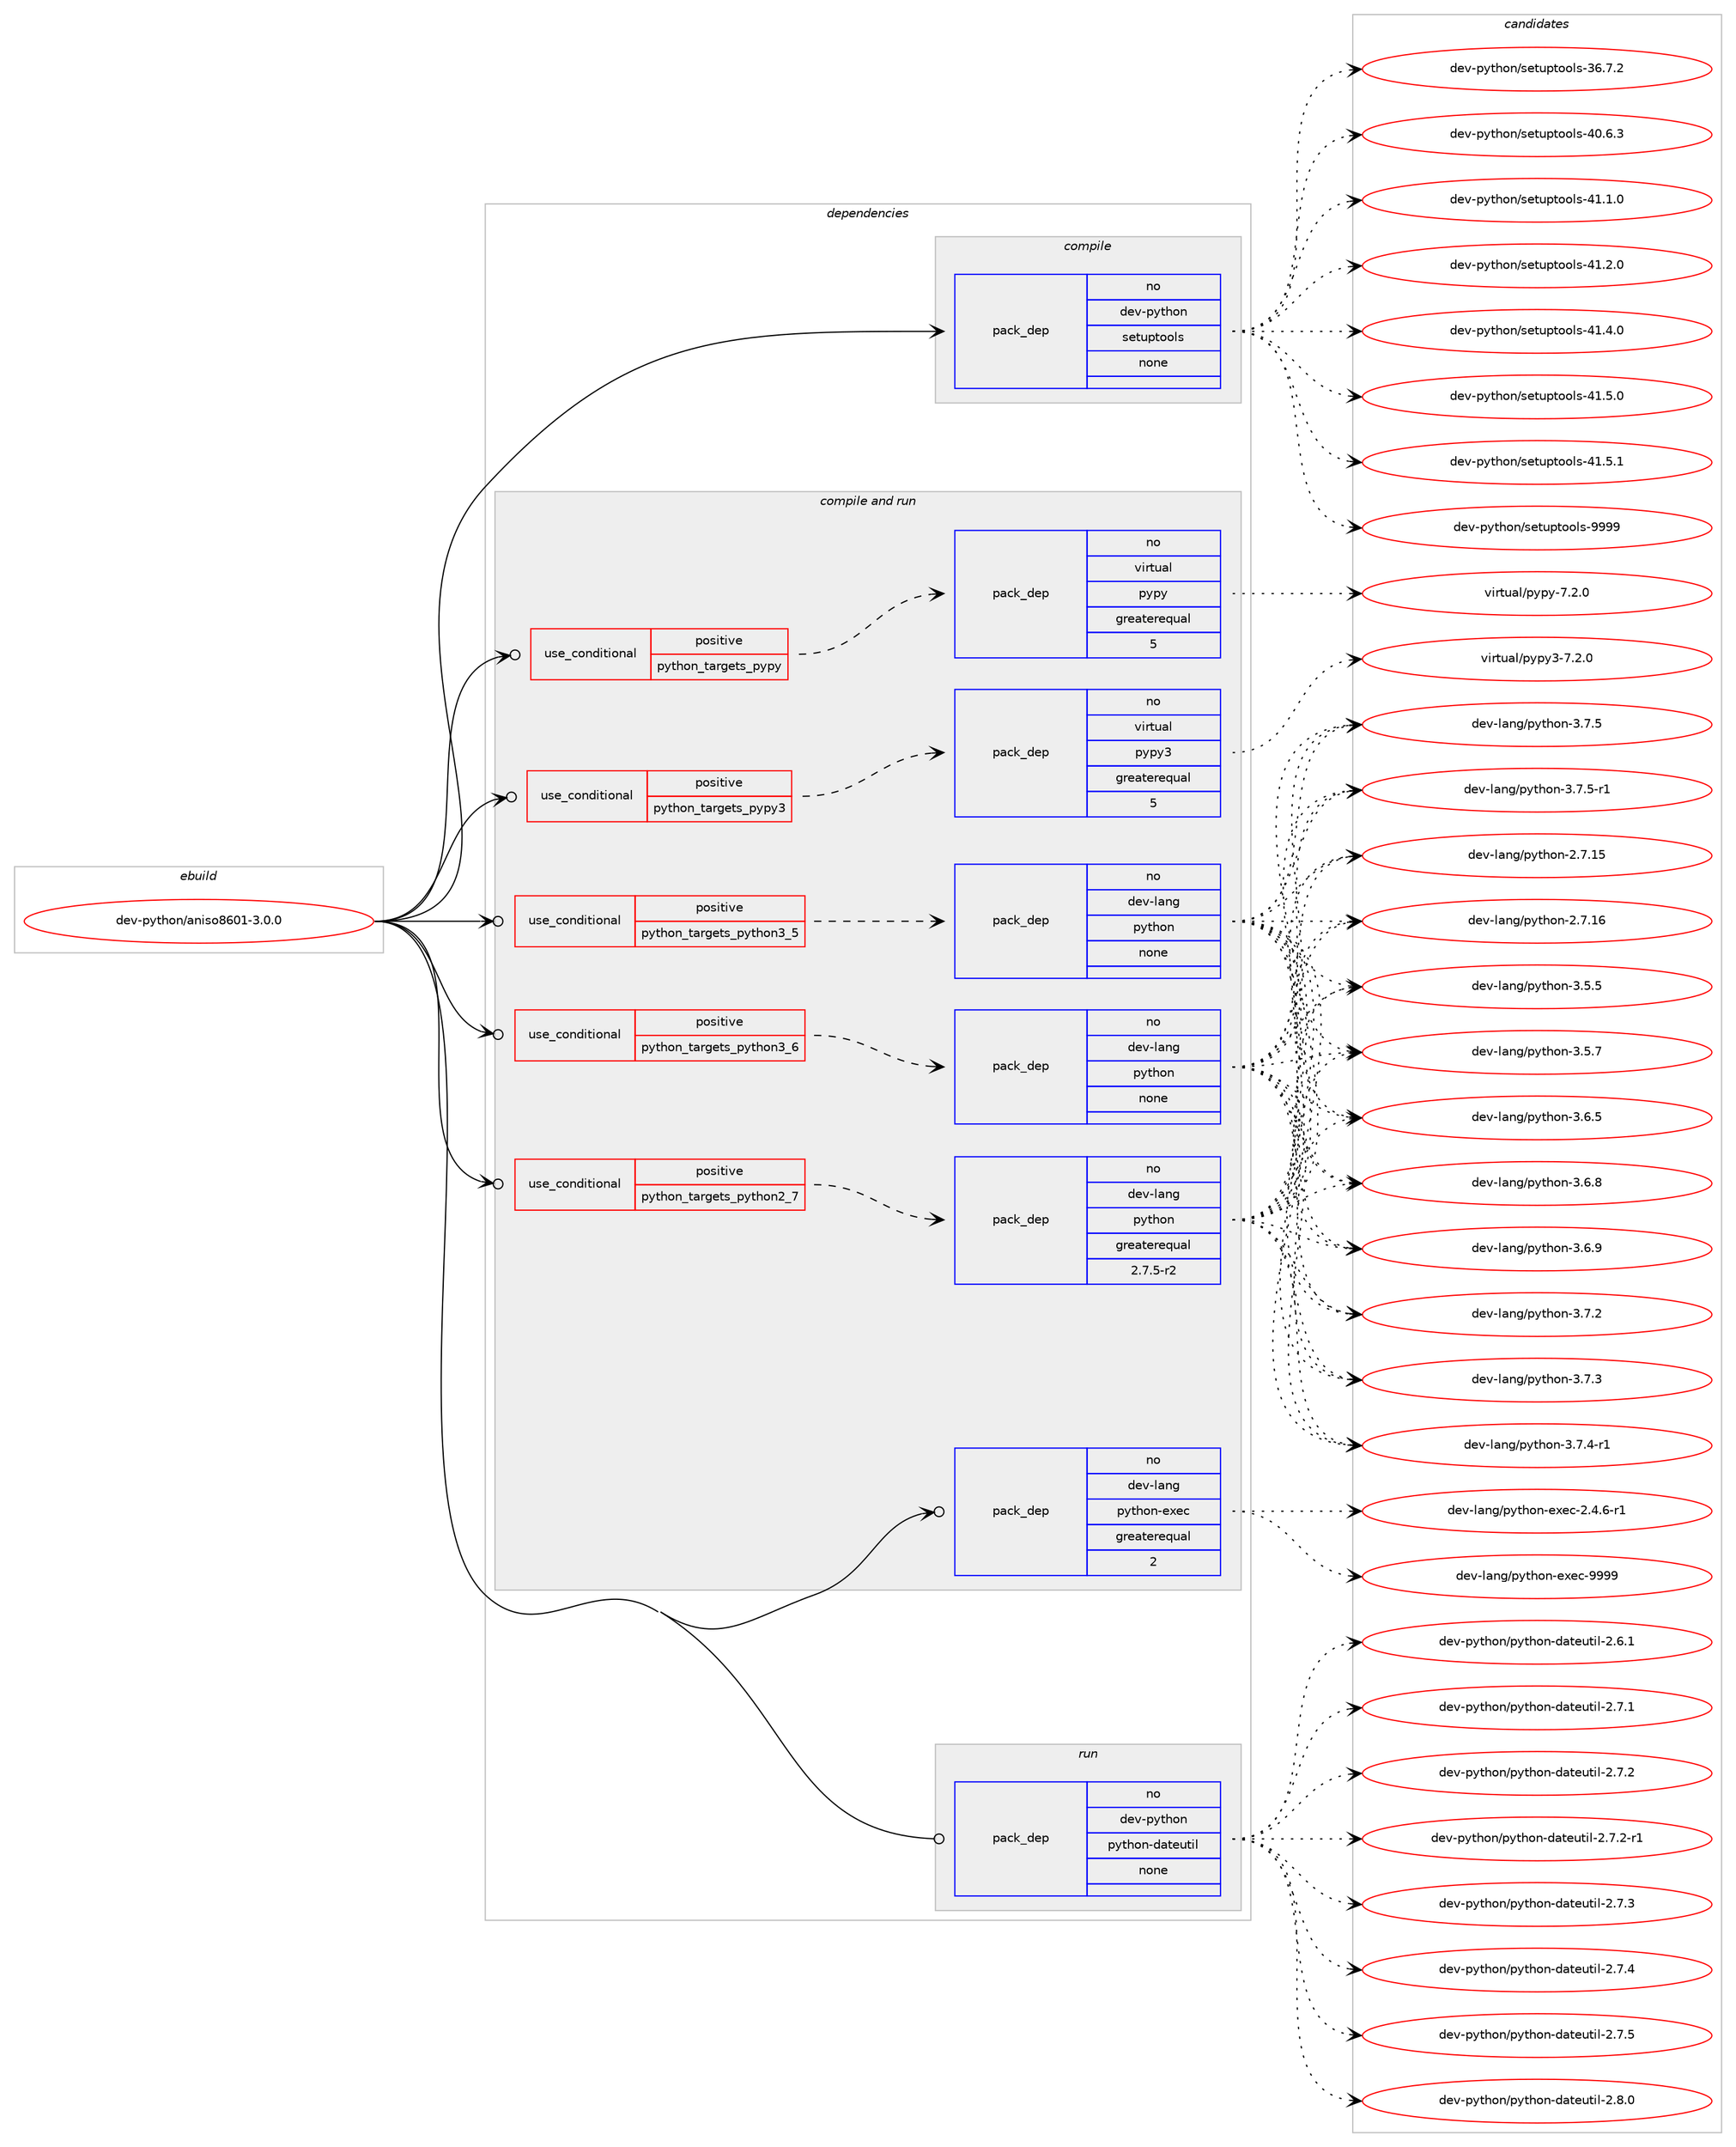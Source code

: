 digraph prolog {

# *************
# Graph options
# *************

newrank=true;
concentrate=true;
compound=true;
graph [rankdir=LR,fontname=Helvetica,fontsize=10,ranksep=1.5];#, ranksep=2.5, nodesep=0.2];
edge  [arrowhead=vee];
node  [fontname=Helvetica,fontsize=10];

# **********
# The ebuild
# **********

subgraph cluster_leftcol {
color=gray;
rank=same;
label=<<i>ebuild</i>>;
id [label="dev-python/aniso8601-3.0.0", color=red, width=4, href="../dev-python/aniso8601-3.0.0.svg"];
}

# ****************
# The dependencies
# ****************

subgraph cluster_midcol {
color=gray;
label=<<i>dependencies</i>>;
subgraph cluster_compile {
fillcolor="#eeeeee";
style=filled;
label=<<i>compile</i>>;
subgraph pack446155 {
dependency593982 [label=<<TABLE BORDER="0" CELLBORDER="1" CELLSPACING="0" CELLPADDING="4" WIDTH="220"><TR><TD ROWSPAN="6" CELLPADDING="30">pack_dep</TD></TR><TR><TD WIDTH="110">no</TD></TR><TR><TD>dev-python</TD></TR><TR><TD>setuptools</TD></TR><TR><TD>none</TD></TR><TR><TD></TD></TR></TABLE>>, shape=none, color=blue];
}
id:e -> dependency593982:w [weight=20,style="solid",arrowhead="vee"];
}
subgraph cluster_compileandrun {
fillcolor="#eeeeee";
style=filled;
label=<<i>compile and run</i>>;
subgraph cond136055 {
dependency593983 [label=<<TABLE BORDER="0" CELLBORDER="1" CELLSPACING="0" CELLPADDING="4"><TR><TD ROWSPAN="3" CELLPADDING="10">use_conditional</TD></TR><TR><TD>positive</TD></TR><TR><TD>python_targets_pypy</TD></TR></TABLE>>, shape=none, color=red];
subgraph pack446156 {
dependency593984 [label=<<TABLE BORDER="0" CELLBORDER="1" CELLSPACING="0" CELLPADDING="4" WIDTH="220"><TR><TD ROWSPAN="6" CELLPADDING="30">pack_dep</TD></TR><TR><TD WIDTH="110">no</TD></TR><TR><TD>virtual</TD></TR><TR><TD>pypy</TD></TR><TR><TD>greaterequal</TD></TR><TR><TD>5</TD></TR></TABLE>>, shape=none, color=blue];
}
dependency593983:e -> dependency593984:w [weight=20,style="dashed",arrowhead="vee"];
}
id:e -> dependency593983:w [weight=20,style="solid",arrowhead="odotvee"];
subgraph cond136056 {
dependency593985 [label=<<TABLE BORDER="0" CELLBORDER="1" CELLSPACING="0" CELLPADDING="4"><TR><TD ROWSPAN="3" CELLPADDING="10">use_conditional</TD></TR><TR><TD>positive</TD></TR><TR><TD>python_targets_pypy3</TD></TR></TABLE>>, shape=none, color=red];
subgraph pack446157 {
dependency593986 [label=<<TABLE BORDER="0" CELLBORDER="1" CELLSPACING="0" CELLPADDING="4" WIDTH="220"><TR><TD ROWSPAN="6" CELLPADDING="30">pack_dep</TD></TR><TR><TD WIDTH="110">no</TD></TR><TR><TD>virtual</TD></TR><TR><TD>pypy3</TD></TR><TR><TD>greaterequal</TD></TR><TR><TD>5</TD></TR></TABLE>>, shape=none, color=blue];
}
dependency593985:e -> dependency593986:w [weight=20,style="dashed",arrowhead="vee"];
}
id:e -> dependency593985:w [weight=20,style="solid",arrowhead="odotvee"];
subgraph cond136057 {
dependency593987 [label=<<TABLE BORDER="0" CELLBORDER="1" CELLSPACING="0" CELLPADDING="4"><TR><TD ROWSPAN="3" CELLPADDING="10">use_conditional</TD></TR><TR><TD>positive</TD></TR><TR><TD>python_targets_python2_7</TD></TR></TABLE>>, shape=none, color=red];
subgraph pack446158 {
dependency593988 [label=<<TABLE BORDER="0" CELLBORDER="1" CELLSPACING="0" CELLPADDING="4" WIDTH="220"><TR><TD ROWSPAN="6" CELLPADDING="30">pack_dep</TD></TR><TR><TD WIDTH="110">no</TD></TR><TR><TD>dev-lang</TD></TR><TR><TD>python</TD></TR><TR><TD>greaterequal</TD></TR><TR><TD>2.7.5-r2</TD></TR></TABLE>>, shape=none, color=blue];
}
dependency593987:e -> dependency593988:w [weight=20,style="dashed",arrowhead="vee"];
}
id:e -> dependency593987:w [weight=20,style="solid",arrowhead="odotvee"];
subgraph cond136058 {
dependency593989 [label=<<TABLE BORDER="0" CELLBORDER="1" CELLSPACING="0" CELLPADDING="4"><TR><TD ROWSPAN="3" CELLPADDING="10">use_conditional</TD></TR><TR><TD>positive</TD></TR><TR><TD>python_targets_python3_5</TD></TR></TABLE>>, shape=none, color=red];
subgraph pack446159 {
dependency593990 [label=<<TABLE BORDER="0" CELLBORDER="1" CELLSPACING="0" CELLPADDING="4" WIDTH="220"><TR><TD ROWSPAN="6" CELLPADDING="30">pack_dep</TD></TR><TR><TD WIDTH="110">no</TD></TR><TR><TD>dev-lang</TD></TR><TR><TD>python</TD></TR><TR><TD>none</TD></TR><TR><TD></TD></TR></TABLE>>, shape=none, color=blue];
}
dependency593989:e -> dependency593990:w [weight=20,style="dashed",arrowhead="vee"];
}
id:e -> dependency593989:w [weight=20,style="solid",arrowhead="odotvee"];
subgraph cond136059 {
dependency593991 [label=<<TABLE BORDER="0" CELLBORDER="1" CELLSPACING="0" CELLPADDING="4"><TR><TD ROWSPAN="3" CELLPADDING="10">use_conditional</TD></TR><TR><TD>positive</TD></TR><TR><TD>python_targets_python3_6</TD></TR></TABLE>>, shape=none, color=red];
subgraph pack446160 {
dependency593992 [label=<<TABLE BORDER="0" CELLBORDER="1" CELLSPACING="0" CELLPADDING="4" WIDTH="220"><TR><TD ROWSPAN="6" CELLPADDING="30">pack_dep</TD></TR><TR><TD WIDTH="110">no</TD></TR><TR><TD>dev-lang</TD></TR><TR><TD>python</TD></TR><TR><TD>none</TD></TR><TR><TD></TD></TR></TABLE>>, shape=none, color=blue];
}
dependency593991:e -> dependency593992:w [weight=20,style="dashed",arrowhead="vee"];
}
id:e -> dependency593991:w [weight=20,style="solid",arrowhead="odotvee"];
subgraph pack446161 {
dependency593993 [label=<<TABLE BORDER="0" CELLBORDER="1" CELLSPACING="0" CELLPADDING="4" WIDTH="220"><TR><TD ROWSPAN="6" CELLPADDING="30">pack_dep</TD></TR><TR><TD WIDTH="110">no</TD></TR><TR><TD>dev-lang</TD></TR><TR><TD>python-exec</TD></TR><TR><TD>greaterequal</TD></TR><TR><TD>2</TD></TR></TABLE>>, shape=none, color=blue];
}
id:e -> dependency593993:w [weight=20,style="solid",arrowhead="odotvee"];
}
subgraph cluster_run {
fillcolor="#eeeeee";
style=filled;
label=<<i>run</i>>;
subgraph pack446162 {
dependency593994 [label=<<TABLE BORDER="0" CELLBORDER="1" CELLSPACING="0" CELLPADDING="4" WIDTH="220"><TR><TD ROWSPAN="6" CELLPADDING="30">pack_dep</TD></TR><TR><TD WIDTH="110">no</TD></TR><TR><TD>dev-python</TD></TR><TR><TD>python-dateutil</TD></TR><TR><TD>none</TD></TR><TR><TD></TD></TR></TABLE>>, shape=none, color=blue];
}
id:e -> dependency593994:w [weight=20,style="solid",arrowhead="odot"];
}
}

# **************
# The candidates
# **************

subgraph cluster_choices {
rank=same;
color=gray;
label=<<i>candidates</i>>;

subgraph choice446155 {
color=black;
nodesep=1;
choice100101118451121211161041111104711510111611711211611111110811545515446554650 [label="dev-python/setuptools-36.7.2", color=red, width=4,href="../dev-python/setuptools-36.7.2.svg"];
choice100101118451121211161041111104711510111611711211611111110811545524846544651 [label="dev-python/setuptools-40.6.3", color=red, width=4,href="../dev-python/setuptools-40.6.3.svg"];
choice100101118451121211161041111104711510111611711211611111110811545524946494648 [label="dev-python/setuptools-41.1.0", color=red, width=4,href="../dev-python/setuptools-41.1.0.svg"];
choice100101118451121211161041111104711510111611711211611111110811545524946504648 [label="dev-python/setuptools-41.2.0", color=red, width=4,href="../dev-python/setuptools-41.2.0.svg"];
choice100101118451121211161041111104711510111611711211611111110811545524946524648 [label="dev-python/setuptools-41.4.0", color=red, width=4,href="../dev-python/setuptools-41.4.0.svg"];
choice100101118451121211161041111104711510111611711211611111110811545524946534648 [label="dev-python/setuptools-41.5.0", color=red, width=4,href="../dev-python/setuptools-41.5.0.svg"];
choice100101118451121211161041111104711510111611711211611111110811545524946534649 [label="dev-python/setuptools-41.5.1", color=red, width=4,href="../dev-python/setuptools-41.5.1.svg"];
choice10010111845112121116104111110471151011161171121161111111081154557575757 [label="dev-python/setuptools-9999", color=red, width=4,href="../dev-python/setuptools-9999.svg"];
dependency593982:e -> choice100101118451121211161041111104711510111611711211611111110811545515446554650:w [style=dotted,weight="100"];
dependency593982:e -> choice100101118451121211161041111104711510111611711211611111110811545524846544651:w [style=dotted,weight="100"];
dependency593982:e -> choice100101118451121211161041111104711510111611711211611111110811545524946494648:w [style=dotted,weight="100"];
dependency593982:e -> choice100101118451121211161041111104711510111611711211611111110811545524946504648:w [style=dotted,weight="100"];
dependency593982:e -> choice100101118451121211161041111104711510111611711211611111110811545524946524648:w [style=dotted,weight="100"];
dependency593982:e -> choice100101118451121211161041111104711510111611711211611111110811545524946534648:w [style=dotted,weight="100"];
dependency593982:e -> choice100101118451121211161041111104711510111611711211611111110811545524946534649:w [style=dotted,weight="100"];
dependency593982:e -> choice10010111845112121116104111110471151011161171121161111111081154557575757:w [style=dotted,weight="100"];
}
subgraph choice446156 {
color=black;
nodesep=1;
choice1181051141161179710847112121112121455546504648 [label="virtual/pypy-7.2.0", color=red, width=4,href="../virtual/pypy-7.2.0.svg"];
dependency593984:e -> choice1181051141161179710847112121112121455546504648:w [style=dotted,weight="100"];
}
subgraph choice446157 {
color=black;
nodesep=1;
choice118105114116117971084711212111212151455546504648 [label="virtual/pypy3-7.2.0", color=red, width=4,href="../virtual/pypy3-7.2.0.svg"];
dependency593986:e -> choice118105114116117971084711212111212151455546504648:w [style=dotted,weight="100"];
}
subgraph choice446158 {
color=black;
nodesep=1;
choice10010111845108971101034711212111610411111045504655464953 [label="dev-lang/python-2.7.15", color=red, width=4,href="../dev-lang/python-2.7.15.svg"];
choice10010111845108971101034711212111610411111045504655464954 [label="dev-lang/python-2.7.16", color=red, width=4,href="../dev-lang/python-2.7.16.svg"];
choice100101118451089711010347112121116104111110455146534653 [label="dev-lang/python-3.5.5", color=red, width=4,href="../dev-lang/python-3.5.5.svg"];
choice100101118451089711010347112121116104111110455146534655 [label="dev-lang/python-3.5.7", color=red, width=4,href="../dev-lang/python-3.5.7.svg"];
choice100101118451089711010347112121116104111110455146544653 [label="dev-lang/python-3.6.5", color=red, width=4,href="../dev-lang/python-3.6.5.svg"];
choice100101118451089711010347112121116104111110455146544656 [label="dev-lang/python-3.6.8", color=red, width=4,href="../dev-lang/python-3.6.8.svg"];
choice100101118451089711010347112121116104111110455146544657 [label="dev-lang/python-3.6.9", color=red, width=4,href="../dev-lang/python-3.6.9.svg"];
choice100101118451089711010347112121116104111110455146554650 [label="dev-lang/python-3.7.2", color=red, width=4,href="../dev-lang/python-3.7.2.svg"];
choice100101118451089711010347112121116104111110455146554651 [label="dev-lang/python-3.7.3", color=red, width=4,href="../dev-lang/python-3.7.3.svg"];
choice1001011184510897110103471121211161041111104551465546524511449 [label="dev-lang/python-3.7.4-r1", color=red, width=4,href="../dev-lang/python-3.7.4-r1.svg"];
choice100101118451089711010347112121116104111110455146554653 [label="dev-lang/python-3.7.5", color=red, width=4,href="../dev-lang/python-3.7.5.svg"];
choice1001011184510897110103471121211161041111104551465546534511449 [label="dev-lang/python-3.7.5-r1", color=red, width=4,href="../dev-lang/python-3.7.5-r1.svg"];
dependency593988:e -> choice10010111845108971101034711212111610411111045504655464953:w [style=dotted,weight="100"];
dependency593988:e -> choice10010111845108971101034711212111610411111045504655464954:w [style=dotted,weight="100"];
dependency593988:e -> choice100101118451089711010347112121116104111110455146534653:w [style=dotted,weight="100"];
dependency593988:e -> choice100101118451089711010347112121116104111110455146534655:w [style=dotted,weight="100"];
dependency593988:e -> choice100101118451089711010347112121116104111110455146544653:w [style=dotted,weight="100"];
dependency593988:e -> choice100101118451089711010347112121116104111110455146544656:w [style=dotted,weight="100"];
dependency593988:e -> choice100101118451089711010347112121116104111110455146544657:w [style=dotted,weight="100"];
dependency593988:e -> choice100101118451089711010347112121116104111110455146554650:w [style=dotted,weight="100"];
dependency593988:e -> choice100101118451089711010347112121116104111110455146554651:w [style=dotted,weight="100"];
dependency593988:e -> choice1001011184510897110103471121211161041111104551465546524511449:w [style=dotted,weight="100"];
dependency593988:e -> choice100101118451089711010347112121116104111110455146554653:w [style=dotted,weight="100"];
dependency593988:e -> choice1001011184510897110103471121211161041111104551465546534511449:w [style=dotted,weight="100"];
}
subgraph choice446159 {
color=black;
nodesep=1;
choice10010111845108971101034711212111610411111045504655464953 [label="dev-lang/python-2.7.15", color=red, width=4,href="../dev-lang/python-2.7.15.svg"];
choice10010111845108971101034711212111610411111045504655464954 [label="dev-lang/python-2.7.16", color=red, width=4,href="../dev-lang/python-2.7.16.svg"];
choice100101118451089711010347112121116104111110455146534653 [label="dev-lang/python-3.5.5", color=red, width=4,href="../dev-lang/python-3.5.5.svg"];
choice100101118451089711010347112121116104111110455146534655 [label="dev-lang/python-3.5.7", color=red, width=4,href="../dev-lang/python-3.5.7.svg"];
choice100101118451089711010347112121116104111110455146544653 [label="dev-lang/python-3.6.5", color=red, width=4,href="../dev-lang/python-3.6.5.svg"];
choice100101118451089711010347112121116104111110455146544656 [label="dev-lang/python-3.6.8", color=red, width=4,href="../dev-lang/python-3.6.8.svg"];
choice100101118451089711010347112121116104111110455146544657 [label="dev-lang/python-3.6.9", color=red, width=4,href="../dev-lang/python-3.6.9.svg"];
choice100101118451089711010347112121116104111110455146554650 [label="dev-lang/python-3.7.2", color=red, width=4,href="../dev-lang/python-3.7.2.svg"];
choice100101118451089711010347112121116104111110455146554651 [label="dev-lang/python-3.7.3", color=red, width=4,href="../dev-lang/python-3.7.3.svg"];
choice1001011184510897110103471121211161041111104551465546524511449 [label="dev-lang/python-3.7.4-r1", color=red, width=4,href="../dev-lang/python-3.7.4-r1.svg"];
choice100101118451089711010347112121116104111110455146554653 [label="dev-lang/python-3.7.5", color=red, width=4,href="../dev-lang/python-3.7.5.svg"];
choice1001011184510897110103471121211161041111104551465546534511449 [label="dev-lang/python-3.7.5-r1", color=red, width=4,href="../dev-lang/python-3.7.5-r1.svg"];
dependency593990:e -> choice10010111845108971101034711212111610411111045504655464953:w [style=dotted,weight="100"];
dependency593990:e -> choice10010111845108971101034711212111610411111045504655464954:w [style=dotted,weight="100"];
dependency593990:e -> choice100101118451089711010347112121116104111110455146534653:w [style=dotted,weight="100"];
dependency593990:e -> choice100101118451089711010347112121116104111110455146534655:w [style=dotted,weight="100"];
dependency593990:e -> choice100101118451089711010347112121116104111110455146544653:w [style=dotted,weight="100"];
dependency593990:e -> choice100101118451089711010347112121116104111110455146544656:w [style=dotted,weight="100"];
dependency593990:e -> choice100101118451089711010347112121116104111110455146544657:w [style=dotted,weight="100"];
dependency593990:e -> choice100101118451089711010347112121116104111110455146554650:w [style=dotted,weight="100"];
dependency593990:e -> choice100101118451089711010347112121116104111110455146554651:w [style=dotted,weight="100"];
dependency593990:e -> choice1001011184510897110103471121211161041111104551465546524511449:w [style=dotted,weight="100"];
dependency593990:e -> choice100101118451089711010347112121116104111110455146554653:w [style=dotted,weight="100"];
dependency593990:e -> choice1001011184510897110103471121211161041111104551465546534511449:w [style=dotted,weight="100"];
}
subgraph choice446160 {
color=black;
nodesep=1;
choice10010111845108971101034711212111610411111045504655464953 [label="dev-lang/python-2.7.15", color=red, width=4,href="../dev-lang/python-2.7.15.svg"];
choice10010111845108971101034711212111610411111045504655464954 [label="dev-lang/python-2.7.16", color=red, width=4,href="../dev-lang/python-2.7.16.svg"];
choice100101118451089711010347112121116104111110455146534653 [label="dev-lang/python-3.5.5", color=red, width=4,href="../dev-lang/python-3.5.5.svg"];
choice100101118451089711010347112121116104111110455146534655 [label="dev-lang/python-3.5.7", color=red, width=4,href="../dev-lang/python-3.5.7.svg"];
choice100101118451089711010347112121116104111110455146544653 [label="dev-lang/python-3.6.5", color=red, width=4,href="../dev-lang/python-3.6.5.svg"];
choice100101118451089711010347112121116104111110455146544656 [label="dev-lang/python-3.6.8", color=red, width=4,href="../dev-lang/python-3.6.8.svg"];
choice100101118451089711010347112121116104111110455146544657 [label="dev-lang/python-3.6.9", color=red, width=4,href="../dev-lang/python-3.6.9.svg"];
choice100101118451089711010347112121116104111110455146554650 [label="dev-lang/python-3.7.2", color=red, width=4,href="../dev-lang/python-3.7.2.svg"];
choice100101118451089711010347112121116104111110455146554651 [label="dev-lang/python-3.7.3", color=red, width=4,href="../dev-lang/python-3.7.3.svg"];
choice1001011184510897110103471121211161041111104551465546524511449 [label="dev-lang/python-3.7.4-r1", color=red, width=4,href="../dev-lang/python-3.7.4-r1.svg"];
choice100101118451089711010347112121116104111110455146554653 [label="dev-lang/python-3.7.5", color=red, width=4,href="../dev-lang/python-3.7.5.svg"];
choice1001011184510897110103471121211161041111104551465546534511449 [label="dev-lang/python-3.7.5-r1", color=red, width=4,href="../dev-lang/python-3.7.5-r1.svg"];
dependency593992:e -> choice10010111845108971101034711212111610411111045504655464953:w [style=dotted,weight="100"];
dependency593992:e -> choice10010111845108971101034711212111610411111045504655464954:w [style=dotted,weight="100"];
dependency593992:e -> choice100101118451089711010347112121116104111110455146534653:w [style=dotted,weight="100"];
dependency593992:e -> choice100101118451089711010347112121116104111110455146534655:w [style=dotted,weight="100"];
dependency593992:e -> choice100101118451089711010347112121116104111110455146544653:w [style=dotted,weight="100"];
dependency593992:e -> choice100101118451089711010347112121116104111110455146544656:w [style=dotted,weight="100"];
dependency593992:e -> choice100101118451089711010347112121116104111110455146544657:w [style=dotted,weight="100"];
dependency593992:e -> choice100101118451089711010347112121116104111110455146554650:w [style=dotted,weight="100"];
dependency593992:e -> choice100101118451089711010347112121116104111110455146554651:w [style=dotted,weight="100"];
dependency593992:e -> choice1001011184510897110103471121211161041111104551465546524511449:w [style=dotted,weight="100"];
dependency593992:e -> choice100101118451089711010347112121116104111110455146554653:w [style=dotted,weight="100"];
dependency593992:e -> choice1001011184510897110103471121211161041111104551465546534511449:w [style=dotted,weight="100"];
}
subgraph choice446161 {
color=black;
nodesep=1;
choice10010111845108971101034711212111610411111045101120101994550465246544511449 [label="dev-lang/python-exec-2.4.6-r1", color=red, width=4,href="../dev-lang/python-exec-2.4.6-r1.svg"];
choice10010111845108971101034711212111610411111045101120101994557575757 [label="dev-lang/python-exec-9999", color=red, width=4,href="../dev-lang/python-exec-9999.svg"];
dependency593993:e -> choice10010111845108971101034711212111610411111045101120101994550465246544511449:w [style=dotted,weight="100"];
dependency593993:e -> choice10010111845108971101034711212111610411111045101120101994557575757:w [style=dotted,weight="100"];
}
subgraph choice446162 {
color=black;
nodesep=1;
choice10010111845112121116104111110471121211161041111104510097116101117116105108455046544649 [label="dev-python/python-dateutil-2.6.1", color=red, width=4,href="../dev-python/python-dateutil-2.6.1.svg"];
choice10010111845112121116104111110471121211161041111104510097116101117116105108455046554649 [label="dev-python/python-dateutil-2.7.1", color=red, width=4,href="../dev-python/python-dateutil-2.7.1.svg"];
choice10010111845112121116104111110471121211161041111104510097116101117116105108455046554650 [label="dev-python/python-dateutil-2.7.2", color=red, width=4,href="../dev-python/python-dateutil-2.7.2.svg"];
choice100101118451121211161041111104711212111610411111045100971161011171161051084550465546504511449 [label="dev-python/python-dateutil-2.7.2-r1", color=red, width=4,href="../dev-python/python-dateutil-2.7.2-r1.svg"];
choice10010111845112121116104111110471121211161041111104510097116101117116105108455046554651 [label="dev-python/python-dateutil-2.7.3", color=red, width=4,href="../dev-python/python-dateutil-2.7.3.svg"];
choice10010111845112121116104111110471121211161041111104510097116101117116105108455046554652 [label="dev-python/python-dateutil-2.7.4", color=red, width=4,href="../dev-python/python-dateutil-2.7.4.svg"];
choice10010111845112121116104111110471121211161041111104510097116101117116105108455046554653 [label="dev-python/python-dateutil-2.7.5", color=red, width=4,href="../dev-python/python-dateutil-2.7.5.svg"];
choice10010111845112121116104111110471121211161041111104510097116101117116105108455046564648 [label="dev-python/python-dateutil-2.8.0", color=red, width=4,href="../dev-python/python-dateutil-2.8.0.svg"];
dependency593994:e -> choice10010111845112121116104111110471121211161041111104510097116101117116105108455046544649:w [style=dotted,weight="100"];
dependency593994:e -> choice10010111845112121116104111110471121211161041111104510097116101117116105108455046554649:w [style=dotted,weight="100"];
dependency593994:e -> choice10010111845112121116104111110471121211161041111104510097116101117116105108455046554650:w [style=dotted,weight="100"];
dependency593994:e -> choice100101118451121211161041111104711212111610411111045100971161011171161051084550465546504511449:w [style=dotted,weight="100"];
dependency593994:e -> choice10010111845112121116104111110471121211161041111104510097116101117116105108455046554651:w [style=dotted,weight="100"];
dependency593994:e -> choice10010111845112121116104111110471121211161041111104510097116101117116105108455046554652:w [style=dotted,weight="100"];
dependency593994:e -> choice10010111845112121116104111110471121211161041111104510097116101117116105108455046554653:w [style=dotted,weight="100"];
dependency593994:e -> choice10010111845112121116104111110471121211161041111104510097116101117116105108455046564648:w [style=dotted,weight="100"];
}
}

}
